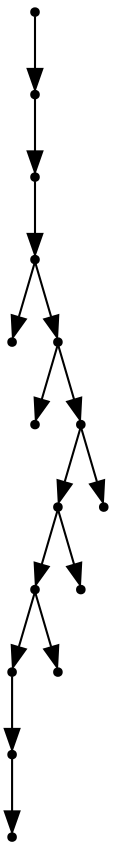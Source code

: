 digraph {
  15 [shape=point];
  14 [shape=point];
  13 [shape=point];
  12 [shape=point];
  0 [shape=point];
  11 [shape=point];
  1 [shape=point];
  10 [shape=point];
  8 [shape=point];
  6 [shape=point];
  4 [shape=point];
  3 [shape=point];
  2 [shape=point];
  5 [shape=point];
  7 [shape=point];
  9 [shape=point];
15 -> 14;
14 -> 13;
13 -> 12;
12 -> 0;
12 -> 11;
11 -> 1;
11 -> 10;
10 -> 8;
8 -> 6;
6 -> 4;
4 -> 3;
3 -> 2;
6 -> 5;
8 -> 7;
10 -> 9;
}
